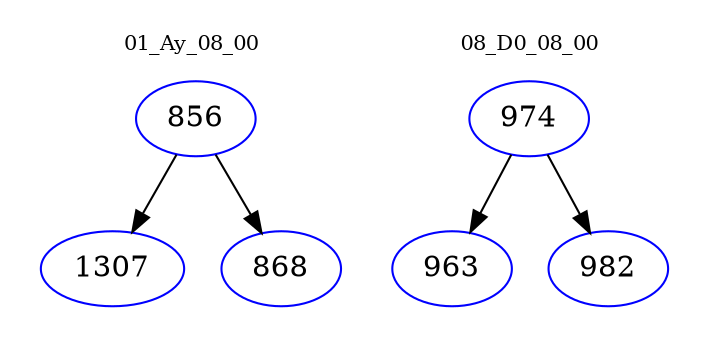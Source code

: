 digraph{
subgraph cluster_0 {
color = white
label = "01_Ay_08_00";
fontsize=10;
T0_856 [label="856", color="blue"]
T0_856 -> T0_1307 [color="black"]
T0_1307 [label="1307", color="blue"]
T0_856 -> T0_868 [color="black"]
T0_868 [label="868", color="blue"]
}
subgraph cluster_1 {
color = white
label = "08_D0_08_00";
fontsize=10;
T1_974 [label="974", color="blue"]
T1_974 -> T1_963 [color="black"]
T1_963 [label="963", color="blue"]
T1_974 -> T1_982 [color="black"]
T1_982 [label="982", color="blue"]
}
}
